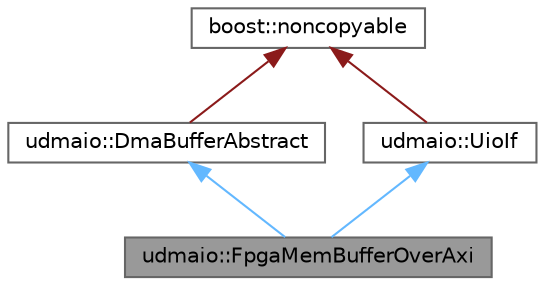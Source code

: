 digraph "udmaio::FpgaMemBufferOverAxi"
{
 // INTERACTIVE_SVG=YES
 // LATEX_PDF_SIZE
  bgcolor="transparent";
  edge [fontname=Helvetica,fontsize=10,labelfontname=Helvetica,labelfontsize=10];
  node [fontname=Helvetica,fontsize=10,shape=box,height=0.2,width=0.4];
  Node1 [label="udmaio::FpgaMemBufferOverAxi",height=0.2,width=0.4,color="gray40", fillcolor="grey60", style="filled", fontcolor="black",tooltip="DMA data buffer accessed over AXI/UIO, described w/ explicit address & size."];
  Node2 -> Node1 [dir="back",color="steelblue1",style="solid"];
  Node2 [label="udmaio::DmaBufferAbstract",height=0.2,width=0.4,color="gray40", fillcolor="white", style="filled",URL="$classudmaio_1_1_dma_buffer_abstract.html",tooltip="Base class for DMA data buffer."];
  Node3 -> Node2 [dir="back",color="firebrick4",style="solid"];
  Node3 [label="boost::noncopyable",height=0.2,width=0.4,color="gray40", fillcolor="white", style="filled",tooltip=" "];
  Node4 -> Node1 [dir="back",color="steelblue1",style="solid"];
  Node4 [label="udmaio::UioIf",height=0.2,width=0.4,color="gray40", fillcolor="white", style="filled",URL="$classudmaio_1_1_uio_if.html",tooltip="Base class for UIO interfaces."];
  Node3 -> Node4 [dir="back",color="firebrick4",style="solid"];
}
